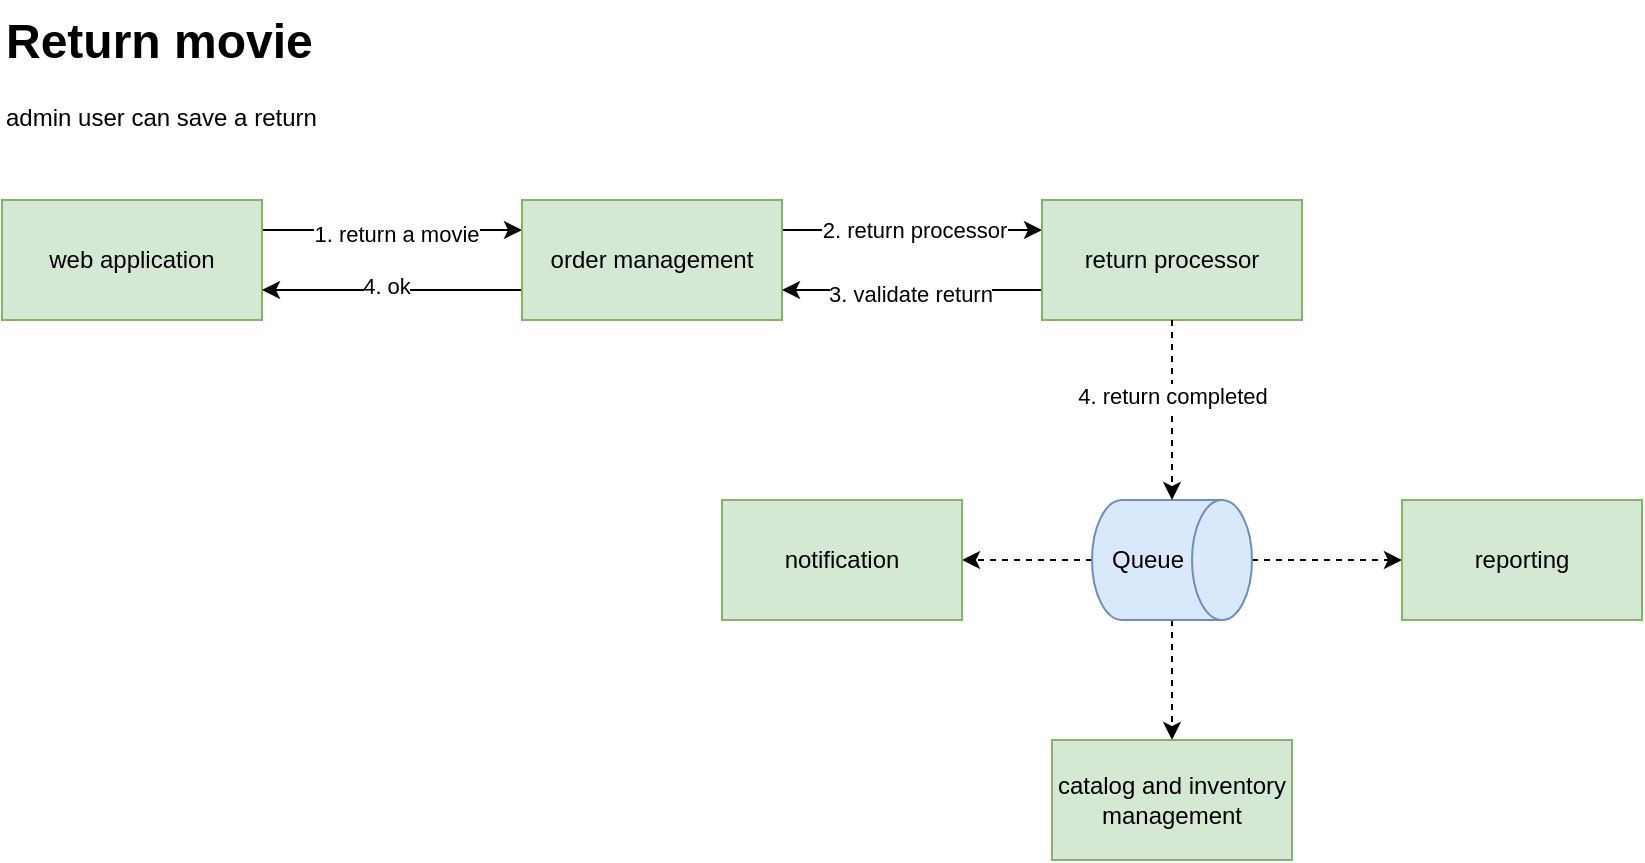 <mxfile version="24.0.5" type="github">
  <diagram name="Page-1" id="qreUjN5F2P88OZPngTWF">
    <mxGraphModel dx="1434" dy="-446" grid="1" gridSize="10" guides="1" tooltips="1" connect="1" arrows="1" fold="1" page="1" pageScale="1" pageWidth="827" pageHeight="1169" math="0" shadow="0">
      <root>
        <mxCell id="0" />
        <mxCell id="1" parent="0" />
        <mxCell id="ZhB0yShpX8SNdS-uQnLm-4" style="edgeStyle=orthogonalEdgeStyle;rounded=0;orthogonalLoop=1;jettySize=auto;html=1;exitX=1;exitY=0.25;exitDx=0;exitDy=0;entryX=0;entryY=0.25;entryDx=0;entryDy=0;" edge="1" parent="1" source="ZhB0yShpX8SNdS-uQnLm-1" target="ZhB0yShpX8SNdS-uQnLm-3">
          <mxGeometry relative="1" as="geometry" />
        </mxCell>
        <mxCell id="ZhB0yShpX8SNdS-uQnLm-5" value="1. return a movie" style="edgeLabel;html=1;align=center;verticalAlign=middle;resizable=0;points=[];" vertex="1" connectable="0" parent="ZhB0yShpX8SNdS-uQnLm-4">
          <mxGeometry x="0.02" y="-2" relative="1" as="geometry">
            <mxPoint as="offset" />
          </mxGeometry>
        </mxCell>
        <mxCell id="ZhB0yShpX8SNdS-uQnLm-1" value="web application" style="rounded=0;whiteSpace=wrap;html=1;fillColor=#d5e8d4;strokeColor=#82b366;" vertex="1" parent="1">
          <mxGeometry x="80" y="1410" width="130" height="60" as="geometry" />
        </mxCell>
        <mxCell id="ZhB0yShpX8SNdS-uQnLm-2" value="&lt;h1 style=&quot;margin-top: 0px;&quot;&gt;Return movie&lt;br&gt;&lt;/h1&gt;admin user can save a return" style="text;html=1;whiteSpace=wrap;overflow=hidden;rounded=0;" vertex="1" parent="1">
          <mxGeometry x="80" y="1310" width="180" height="80" as="geometry" />
        </mxCell>
        <mxCell id="ZhB0yShpX8SNdS-uQnLm-7" style="edgeStyle=orthogonalEdgeStyle;rounded=0;orthogonalLoop=1;jettySize=auto;html=1;exitX=1;exitY=0.25;exitDx=0;exitDy=0;entryX=0;entryY=0.25;entryDx=0;entryDy=0;" edge="1" parent="1" source="ZhB0yShpX8SNdS-uQnLm-3" target="ZhB0yShpX8SNdS-uQnLm-6">
          <mxGeometry relative="1" as="geometry" />
        </mxCell>
        <mxCell id="ZhB0yShpX8SNdS-uQnLm-8" value="2. return processor" style="edgeLabel;html=1;align=center;verticalAlign=middle;resizable=0;points=[];" vertex="1" connectable="0" parent="ZhB0yShpX8SNdS-uQnLm-7">
          <mxGeometry x="0.018" relative="1" as="geometry">
            <mxPoint as="offset" />
          </mxGeometry>
        </mxCell>
        <mxCell id="ZhB0yShpX8SNdS-uQnLm-15" style="edgeStyle=orthogonalEdgeStyle;rounded=0;orthogonalLoop=1;jettySize=auto;html=1;exitX=0;exitY=0.75;exitDx=0;exitDy=0;entryX=1;entryY=0.75;entryDx=0;entryDy=0;" edge="1" parent="1" source="ZhB0yShpX8SNdS-uQnLm-3" target="ZhB0yShpX8SNdS-uQnLm-1">
          <mxGeometry relative="1" as="geometry" />
        </mxCell>
        <mxCell id="ZhB0yShpX8SNdS-uQnLm-16" value="4. ok" style="edgeLabel;html=1;align=center;verticalAlign=middle;resizable=0;points=[];" vertex="1" connectable="0" parent="ZhB0yShpX8SNdS-uQnLm-15">
          <mxGeometry x="0.046" y="-2" relative="1" as="geometry">
            <mxPoint as="offset" />
          </mxGeometry>
        </mxCell>
        <mxCell id="ZhB0yShpX8SNdS-uQnLm-3" value="order management" style="rounded=0;whiteSpace=wrap;html=1;fillColor=#d5e8d4;strokeColor=#82b366;" vertex="1" parent="1">
          <mxGeometry x="340" y="1410" width="130" height="60" as="geometry" />
        </mxCell>
        <mxCell id="ZhB0yShpX8SNdS-uQnLm-13" style="edgeStyle=orthogonalEdgeStyle;rounded=0;orthogonalLoop=1;jettySize=auto;html=1;exitX=0;exitY=0.75;exitDx=0;exitDy=0;entryX=1;entryY=0.75;entryDx=0;entryDy=0;" edge="1" parent="1" source="ZhB0yShpX8SNdS-uQnLm-6" target="ZhB0yShpX8SNdS-uQnLm-3">
          <mxGeometry relative="1" as="geometry" />
        </mxCell>
        <mxCell id="ZhB0yShpX8SNdS-uQnLm-14" value="3. validate return" style="edgeLabel;html=1;align=center;verticalAlign=middle;resizable=0;points=[];" vertex="1" connectable="0" parent="ZhB0yShpX8SNdS-uQnLm-13">
          <mxGeometry x="0.015" y="2" relative="1" as="geometry">
            <mxPoint as="offset" />
          </mxGeometry>
        </mxCell>
        <mxCell id="ZhB0yShpX8SNdS-uQnLm-6" value="return processor" style="rounded=0;whiteSpace=wrap;html=1;fillColor=#d5e8d4;strokeColor=#82b366;" vertex="1" parent="1">
          <mxGeometry x="600" y="1410" width="130" height="60" as="geometry" />
        </mxCell>
        <mxCell id="ZhB0yShpX8SNdS-uQnLm-20" style="edgeStyle=orthogonalEdgeStyle;rounded=0;orthogonalLoop=1;jettySize=auto;html=1;entryX=0.5;entryY=0;entryDx=0;entryDy=0;dashed=1;" edge="1" parent="1" source="ZhB0yShpX8SNdS-uQnLm-10" target="ZhB0yShpX8SNdS-uQnLm-19">
          <mxGeometry relative="1" as="geometry" />
        </mxCell>
        <mxCell id="ZhB0yShpX8SNdS-uQnLm-21" style="edgeStyle=orthogonalEdgeStyle;rounded=0;orthogonalLoop=1;jettySize=auto;html=1;exitX=0.5;exitY=1;exitDx=0;exitDy=0;exitPerimeter=0;entryX=1;entryY=0.5;entryDx=0;entryDy=0;dashed=1;" edge="1" parent="1" source="ZhB0yShpX8SNdS-uQnLm-10" target="ZhB0yShpX8SNdS-uQnLm-18">
          <mxGeometry relative="1" as="geometry" />
        </mxCell>
        <mxCell id="ZhB0yShpX8SNdS-uQnLm-23" style="edgeStyle=orthogonalEdgeStyle;rounded=0;orthogonalLoop=1;jettySize=auto;html=1;dashed=1;" edge="1" parent="1" source="ZhB0yShpX8SNdS-uQnLm-10" target="ZhB0yShpX8SNdS-uQnLm-22">
          <mxGeometry relative="1" as="geometry" />
        </mxCell>
        <mxCell id="ZhB0yShpX8SNdS-uQnLm-10" value="Queue" style="shape=cylinder3;whiteSpace=wrap;html=1;boundedLbl=1;backgroundOutline=1;size=15;direction=south;fillColor=#dae8fc;strokeColor=#6c8ebf;" vertex="1" parent="1">
          <mxGeometry x="625" y="1560" width="80" height="60" as="geometry" />
        </mxCell>
        <mxCell id="ZhB0yShpX8SNdS-uQnLm-11" style="edgeStyle=orthogonalEdgeStyle;rounded=0;orthogonalLoop=1;jettySize=auto;html=1;entryX=0;entryY=0.5;entryDx=0;entryDy=0;entryPerimeter=0;dashed=1;" edge="1" parent="1" source="ZhB0yShpX8SNdS-uQnLm-6" target="ZhB0yShpX8SNdS-uQnLm-10">
          <mxGeometry relative="1" as="geometry" />
        </mxCell>
        <mxCell id="ZhB0yShpX8SNdS-uQnLm-12" value="4. return completed" style="edgeLabel;html=1;align=center;verticalAlign=middle;resizable=0;points=[];" vertex="1" connectable="0" parent="ZhB0yShpX8SNdS-uQnLm-11">
          <mxGeometry x="-0.156" relative="1" as="geometry">
            <mxPoint as="offset" />
          </mxGeometry>
        </mxCell>
        <mxCell id="ZhB0yShpX8SNdS-uQnLm-18" value="notification" style="whiteSpace=wrap;html=1;fillColor=#d5e8d4;strokeColor=#82b366;rounded=0;" vertex="1" parent="1">
          <mxGeometry x="440" y="1560" width="120" height="60" as="geometry" />
        </mxCell>
        <mxCell id="ZhB0yShpX8SNdS-uQnLm-19" value="catalog and inventory management" style="whiteSpace=wrap;html=1;fillColor=#d5e8d4;strokeColor=#82b366;rounded=0;" vertex="1" parent="1">
          <mxGeometry x="605" y="1680" width="120" height="60" as="geometry" />
        </mxCell>
        <mxCell id="ZhB0yShpX8SNdS-uQnLm-22" value="reporting" style="whiteSpace=wrap;html=1;fillColor=#d5e8d4;strokeColor=#82b366;rounded=0;" vertex="1" parent="1">
          <mxGeometry x="780" y="1560" width="120" height="60" as="geometry" />
        </mxCell>
      </root>
    </mxGraphModel>
  </diagram>
</mxfile>
